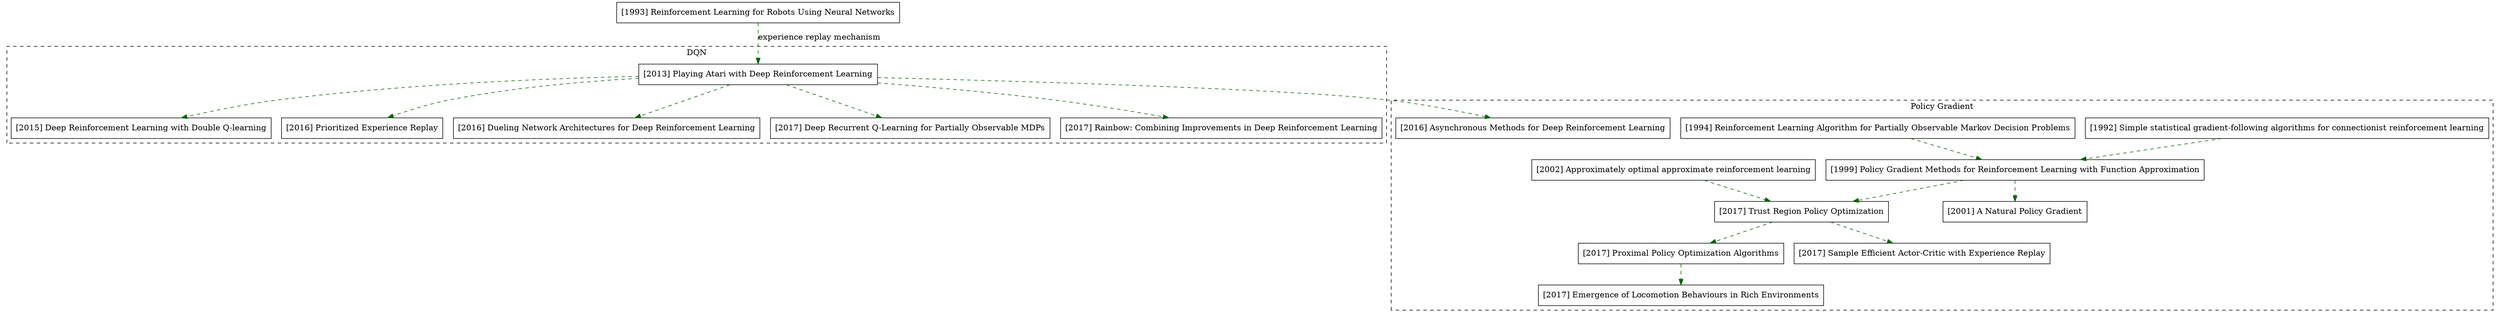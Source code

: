 digraph ML_Math{           //设置分辨率

	{
		node[shape=box]
		//1992
		a1992[label="[1992] Simple statistical gradient-following algorithms for connectionist reinforcement learning"]
		//1993
		a1993[label="[1993] Reinforcement Learning for Robots Using Neural Networks"];
		//1994
		a1994[label="[1994] Reinforcement Learning Algorithm for Partially Observable Markov Decision Problems"]
		//1995

		//1999
		a1999[label="[1999] Policy Gradient Methods for Reinforcement Learning with Function Approximation"]
		//2001
		a2001[label="[2001] A Natural Policy Gradient"]
		//2002
		a2002[label="[2002] Approximately optimal approximate reinforcement learning"]
		//2013
		a2013[label="[2013] Playing Atari with Deep Reinforcement Learning"];
		//2015
		a2015[label="[2015] Deep Reinforcement Learning with Double Q-learning"]
		//2016
		a2016[label="[2016] Prioritized Experience Replay"]
		b2016[label="[2016] Dueling Network Architectures for Deep Reinforcement Learning"]
		c2016[label="[2016] Asynchronous Methods for Deep Reinforcement Learning"]
		//2017
		a2017[label="[2017] Deep Recurrent Q-Learning for Partially Observable MDPs"]
		b2017[label="[2017] Rainbow: Combining Improvements in Deep Reinforcement Learning"]
		c2017[label="[2017] Trust Region Policy Optimization"]
		d2017[label="[2017] Emergence of Locomotion Behaviours in Rich Environments"]
		e2017[label="[2017] Proximal Policy Optimization Algorithms"]
		f2017[label="[2017] Sample Efficient Actor-Critic with Experience Replay"]
	}


	{
		edge[color=darkgreen,style=dashed]
		a1993->a2013[label="experience replay mechanism"];
		a2013->a2015;
		a2013->a2016;
		a2013->b2016;
		a2013->a2017;
		a2013->b2017;
		
		c2017->e2017
		a2013->c2016;
		a1999->c2017;
		e2017->d2017;
		a1999->a2001;
		a1992->a1999;
		a1994->a1999;
		c2017->f2017;
		a2002->c2017;
	}
	subgraph cluster_dqn{
		label="DQN"
		style="dashed"
		node [shape = box, color = blue]
		a2013; a2015; a2016; b2016; b2017;a2017;
	}
	subgraph cluster_pg{
		label="Policy Gradient"
		style="dashed"
		node [shape = box, color = blue]
		c2016;d2017;c2017;e2017;a1999;a2001;a1992;a1994;f2017;a2002;
	}
	
}